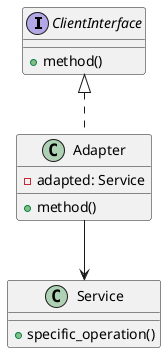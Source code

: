 @startuml

interface ClientInterface {
    + method()
}

class Adapter implements ClientInterface {
    - adapted: Service
    + method()
}

Adapter --> Service

class Service {
    + specific_operation()
}

@enduml
